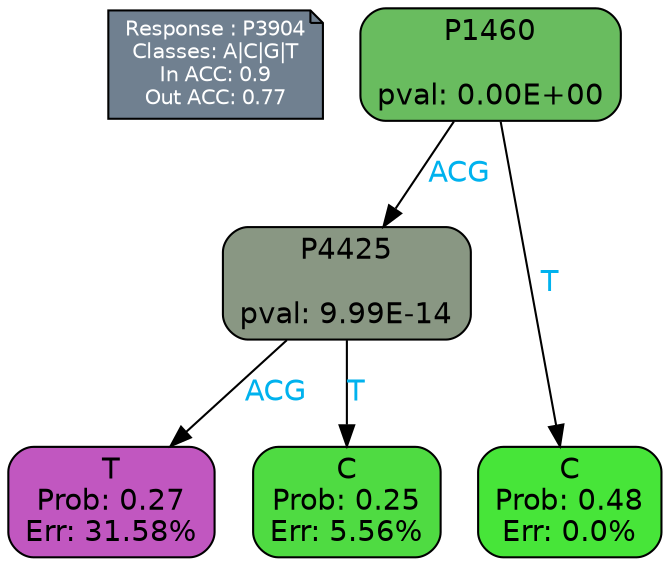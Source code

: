 digraph Tree {
node [shape=box, style="filled, rounded", color="black", fontname=helvetica] ;
graph [ranksep=equally, splines=polylines, bgcolor=transparent, dpi=600] ;
edge [fontname=helvetica] ;
LEGEND [label="Response : P3904
Classes: A|C|G|T
In ACC: 0.9
Out ACC: 0.77
",shape=note,align=left,style=filled,fillcolor="slategray",fontcolor="white",fontsize=10];1 [label="P1460

pval: 0.00E+00", fillcolor="#69bc5f"] ;
2 [label="P4425

pval: 9.99E-14", fillcolor="#899783"] ;
3 [label="T
Prob: 0.27
Err: 31.58%", fillcolor="#c157c0"] ;
4 [label="C
Prob: 0.25
Err: 5.56%", fillcolor="#4fdb42"] ;
5 [label="C
Prob: 0.48
Err: 0.0%", fillcolor="#47e539"] ;
1 -> 2 [label="ACG",fontcolor=deepskyblue2] ;
1 -> 5 [label="T",fontcolor=deepskyblue2] ;
2 -> 3 [label="ACG",fontcolor=deepskyblue2] ;
2 -> 4 [label="T",fontcolor=deepskyblue2] ;
{rank = same; 3;4;5;}{rank = same; LEGEND;1;}}